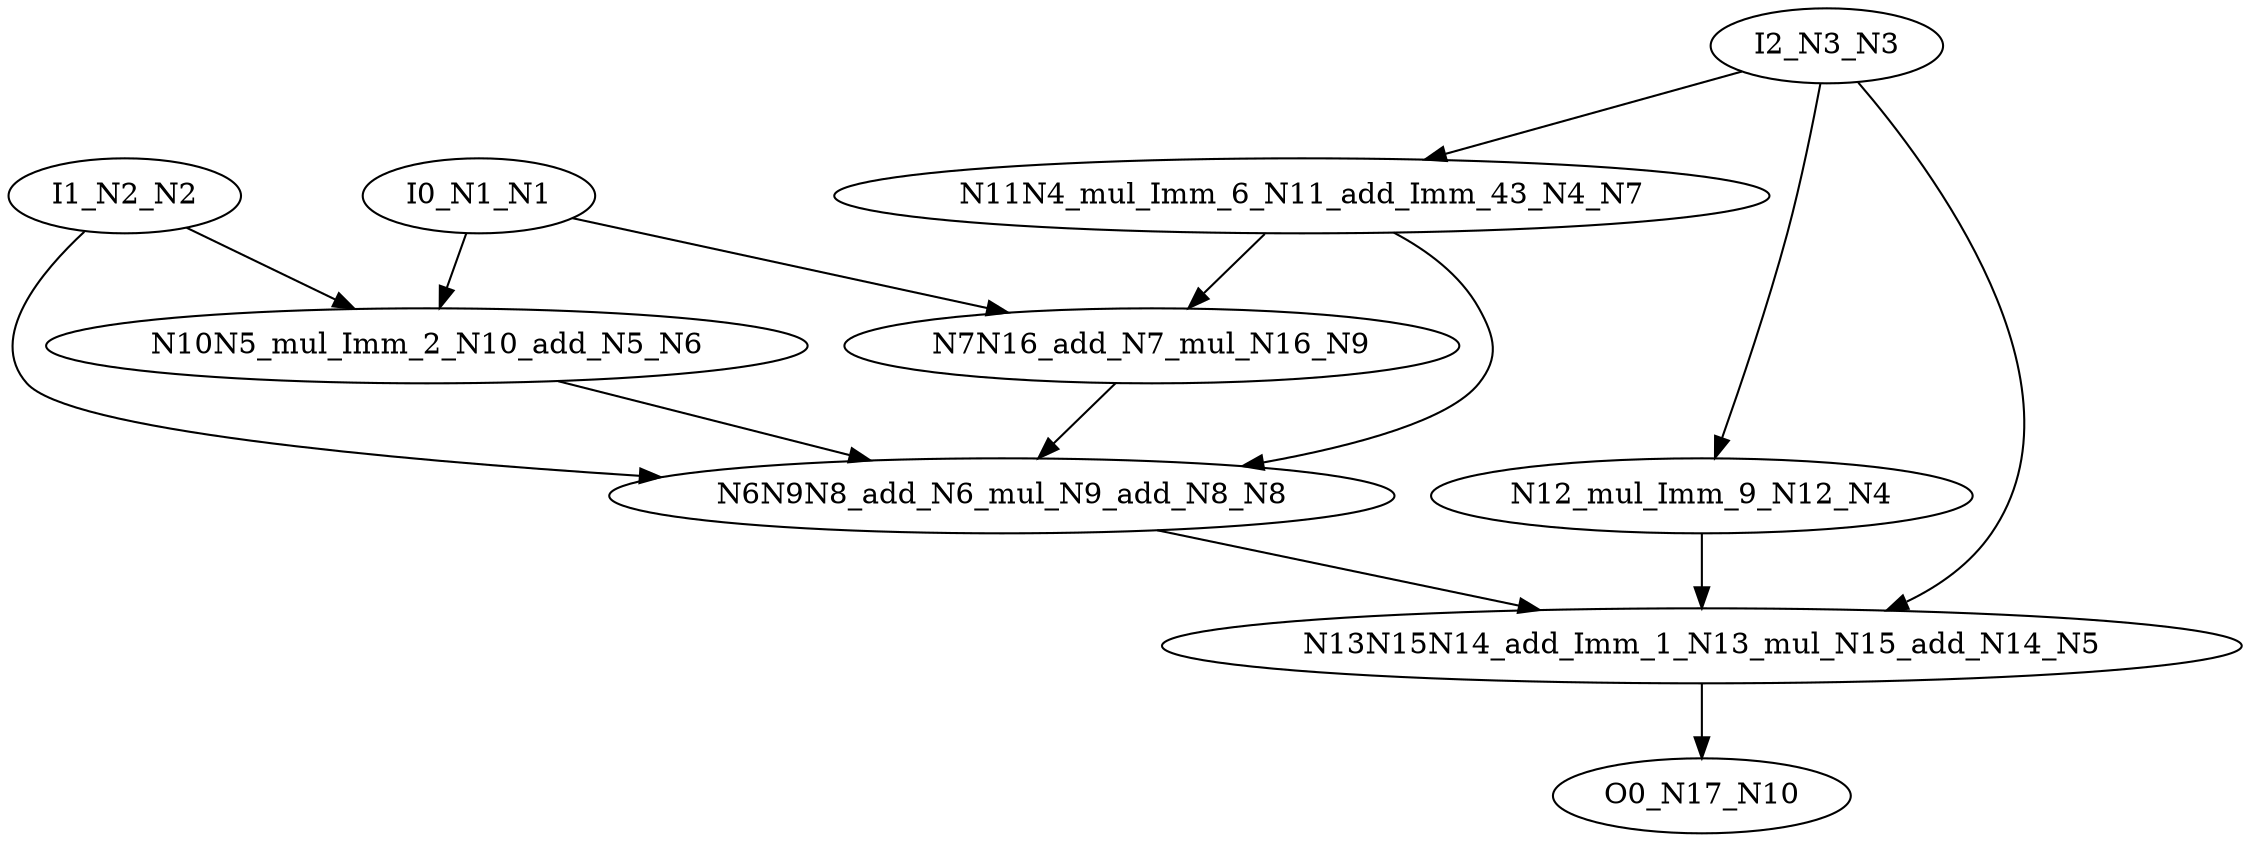 digraph graphname {
N10 [color="black", ntype="outvar", label="O0_N17_N10"];
N8 [color="black", ntype="operation", label="N6N9N8_add_N6_mul_N9_add_N8_N8"];
N9 [color="black", ntype="operation", label="N7N16_add_N7_mul_N16_N9"];
N1 [color="black", ntype="invar", label="I0_N1_N1"];
N2 [color="black", ntype="invar", label="I1_N2_N2"];
N3 [color="black", ntype="invar", label="I2_N3_N3"];
N4 [color="black", ntype="operation", label="N12_mul_Imm_9_N12_N4"];
N5 [color="black", ntype="operation", label="N13N15N14_add_Imm_1_N13_mul_N15_add_N14_N5"];
N6 [color="black", ntype="operation", label="N10N5_mul_Imm_2_N10_add_N5_N6"];
N7 [color="black", ntype="operation", label="N11N4_mul_Imm_6_N11_add_Imm_43_N4_N7"];
N8 -> N5;
N9 -> N8;
N1 -> N9;
N1 -> N6;
N2 -> N8;
N2 -> N6;
N3 -> N4;
N3 -> N7;
N3 -> N5;
N4 -> N5;
N5 -> N10;
N6 -> N8;
N7 -> N9;
N7 -> N8;
}

